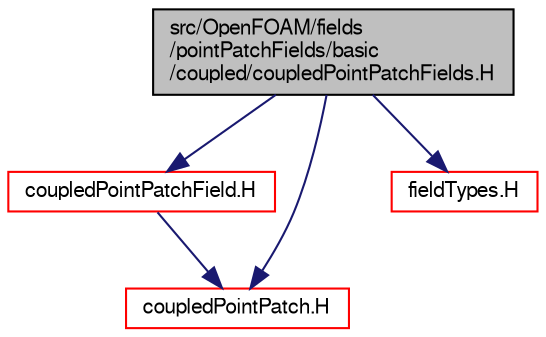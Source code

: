 digraph "src/OpenFOAM/fields/pointPatchFields/basic/coupled/coupledPointPatchFields.H"
{
  bgcolor="transparent";
  edge [fontname="FreeSans",fontsize="10",labelfontname="FreeSans",labelfontsize="10"];
  node [fontname="FreeSans",fontsize="10",shape=record];
  Node0 [label="src/OpenFOAM/fields\l/pointPatchFields/basic\l/coupled/coupledPointPatchFields.H",height=0.2,width=0.4,color="black", fillcolor="grey75", style="filled", fontcolor="black"];
  Node0 -> Node1 [color="midnightblue",fontsize="10",style="solid",fontname="FreeSans"];
  Node1 [label="coupledPointPatchField.H",height=0.2,width=0.4,color="red",URL="$a09920.html"];
  Node1 -> Node142 [color="midnightblue",fontsize="10",style="solid",fontname="FreeSans"];
  Node142 [label="coupledPointPatch.H",height=0.2,width=0.4,color="red",URL="$a11426.html"];
  Node0 -> Node142 [color="midnightblue",fontsize="10",style="solid",fontname="FreeSans"];
  Node0 -> Node107 [color="midnightblue",fontsize="10",style="solid",fontname="FreeSans"];
  Node107 [label="fieldTypes.H",height=0.2,width=0.4,color="red",URL="$a09608.html",tooltip="Include the header files for all the primitive types that Fields are instantiated for..."];
}
